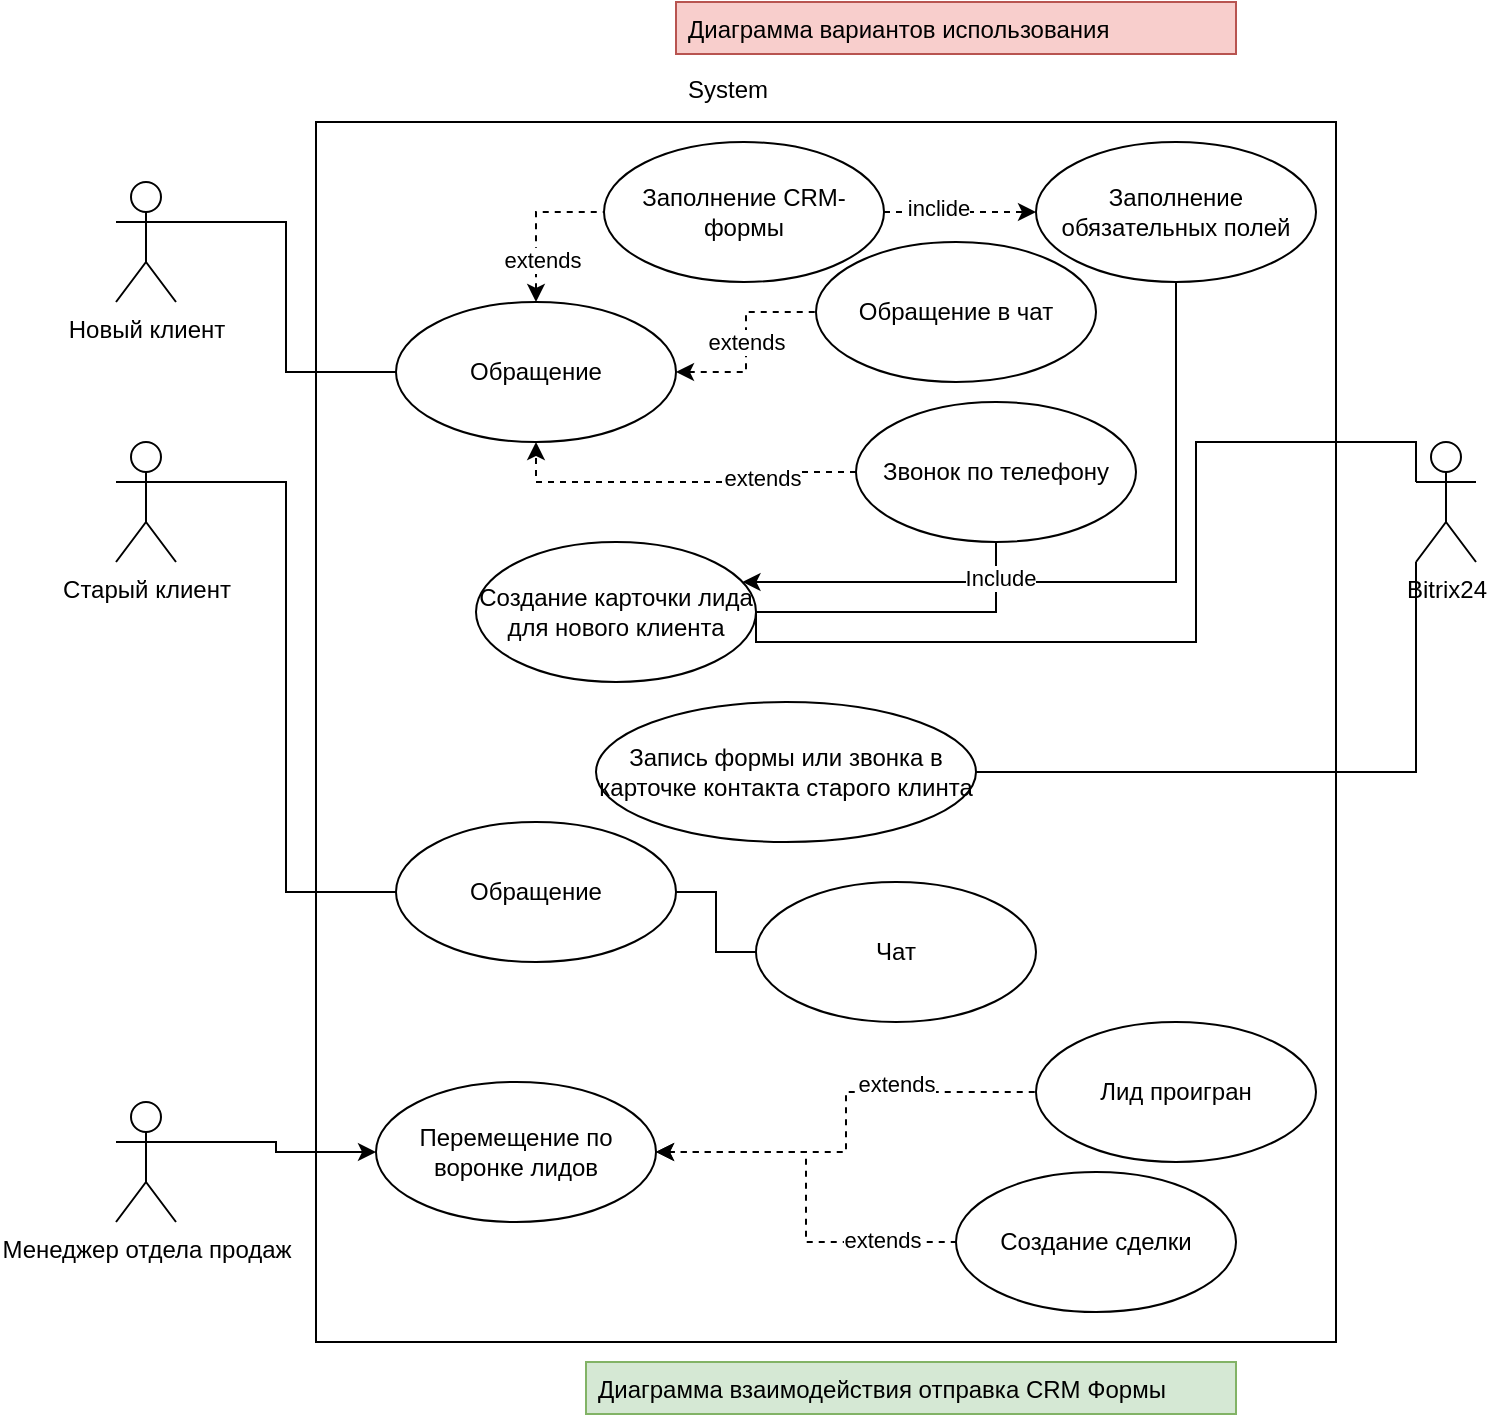 <mxfile version="20.2.7" type="github">
  <diagram id="XsnP9Gn-Je08Z1eBndXY" name="Страница 1">
    <mxGraphModel dx="946" dy="576" grid="1" gridSize="10" guides="1" tooltips="1" connect="1" arrows="1" fold="1" page="1" pageScale="1" pageWidth="827" pageHeight="1169" math="0" shadow="0">
      <root>
        <mxCell id="0" />
        <mxCell id="1" parent="0" />
        <mxCell id="HoDFq3KGy2173wUJEBys-3" value="" style="html=1;" parent="1" vertex="1">
          <mxGeometry x="200" y="60" width="510" height="610" as="geometry" />
        </mxCell>
        <mxCell id="HoDFq3KGy2173wUJEBys-5" style="edgeStyle=orthogonalEdgeStyle;rounded=0;orthogonalLoop=1;jettySize=auto;html=1;exitX=1;exitY=0.333;exitDx=0;exitDy=0;exitPerimeter=0;endArrow=none;endFill=0;entryX=0;entryY=0.5;entryDx=0;entryDy=0;" parent="1" source="HoDFq3KGy2173wUJEBys-1" target="HoDFq3KGy2173wUJEBys-4" edge="1">
          <mxGeometry relative="1" as="geometry">
            <mxPoint x="260" y="190" as="targetPoint" />
          </mxGeometry>
        </mxCell>
        <mxCell id="HoDFq3KGy2173wUJEBys-1" value="Новый клиент" style="shape=umlActor;verticalLabelPosition=bottom;verticalAlign=top;html=1;" parent="1" vertex="1">
          <mxGeometry x="100" y="90" width="30" height="60" as="geometry" />
        </mxCell>
        <mxCell id="HoDFq3KGy2173wUJEBys-8" value="" style="edgeStyle=orthogonalEdgeStyle;rounded=0;orthogonalLoop=1;jettySize=auto;html=1;endArrow=none;endFill=0;dashed=1;startArrow=classic;startFill=1;entryX=0;entryY=0.5;entryDx=0;entryDy=0;" parent="1" source="HoDFq3KGy2173wUJEBys-4" target="HoDFq3KGy2173wUJEBys-7" edge="1">
          <mxGeometry relative="1" as="geometry" />
        </mxCell>
        <mxCell id="HoDFq3KGy2173wUJEBys-31" value="extends" style="edgeLabel;html=1;align=center;verticalAlign=middle;resizable=0;points=[];" parent="HoDFq3KGy2173wUJEBys-8" vertex="1" connectable="0">
          <mxGeometry x="-0.436" y="-3" relative="1" as="geometry">
            <mxPoint y="1" as="offset" />
          </mxGeometry>
        </mxCell>
        <mxCell id="HoDFq3KGy2173wUJEBys-39" value="extends" style="edgeStyle=orthogonalEdgeStyle;rounded=0;orthogonalLoop=1;jettySize=auto;html=1;startArrow=classic;startFill=1;endArrow=none;endFill=0;dashed=1;" parent="1" source="HoDFq3KGy2173wUJEBys-4" target="HoDFq3KGy2173wUJEBys-38" edge="1">
          <mxGeometry relative="1" as="geometry" />
        </mxCell>
        <mxCell id="HoDFq3KGy2173wUJEBys-4" value="Обращение" style="ellipse;whiteSpace=wrap;html=1;" parent="1" vertex="1">
          <mxGeometry x="240" y="150" width="140" height="70" as="geometry" />
        </mxCell>
        <mxCell id="HoDFq3KGy2173wUJEBys-6" value="System" style="text;strokeColor=none;fillColor=none;align=left;verticalAlign=top;spacingLeft=4;spacingRight=4;overflow=hidden;rotatable=0;points=[[0,0.5],[1,0.5]];portConstraint=eastwest;" parent="1" vertex="1">
          <mxGeometry x="380" y="30" width="100" height="26" as="geometry" />
        </mxCell>
        <mxCell id="HoDFq3KGy2173wUJEBys-34" value="" style="edgeStyle=orthogonalEdgeStyle;rounded=0;orthogonalLoop=1;jettySize=auto;html=1;startArrow=none;startFill=0;endArrow=classic;endFill=1;dashed=1;" parent="1" source="HoDFq3KGy2173wUJEBys-7" target="HoDFq3KGy2173wUJEBys-33" edge="1">
          <mxGeometry relative="1" as="geometry" />
        </mxCell>
        <mxCell id="HoDFq3KGy2173wUJEBys-35" value="inclide" style="edgeLabel;html=1;align=center;verticalAlign=middle;resizable=0;points=[];" parent="HoDFq3KGy2173wUJEBys-34" vertex="1" connectable="0">
          <mxGeometry x="-0.286" y="3" relative="1" as="geometry">
            <mxPoint y="1" as="offset" />
          </mxGeometry>
        </mxCell>
        <mxCell id="HoDFq3KGy2173wUJEBys-7" value="Заполнение CRM-формы" style="ellipse;whiteSpace=wrap;html=1;" parent="1" vertex="1">
          <mxGeometry x="344" y="70" width="140" height="70" as="geometry" />
        </mxCell>
        <mxCell id="HoDFq3KGy2173wUJEBys-10" style="edgeStyle=orthogonalEdgeStyle;rounded=0;orthogonalLoop=1;jettySize=auto;html=1;endArrow=classic;endFill=1;entryX=0.5;entryY=1;entryDx=0;entryDy=0;dashed=1;startArrow=none;startFill=0;" parent="1" source="HoDFq3KGy2173wUJEBys-9" target="HoDFq3KGy2173wUJEBys-4" edge="1">
          <mxGeometry relative="1" as="geometry" />
        </mxCell>
        <mxCell id="HoDFq3KGy2173wUJEBys-32" value="extends" style="edgeLabel;html=1;align=center;verticalAlign=middle;resizable=0;points=[];" parent="HoDFq3KGy2173wUJEBys-10" vertex="1" connectable="0">
          <mxGeometry x="-0.432" y="-2" relative="1" as="geometry">
            <mxPoint as="offset" />
          </mxGeometry>
        </mxCell>
        <mxCell id="HoDFq3KGy2173wUJEBys-30" style="edgeStyle=orthogonalEdgeStyle;rounded=0;orthogonalLoop=1;jettySize=auto;html=1;exitX=0.5;exitY=1;exitDx=0;exitDy=0;startArrow=none;startFill=0;endArrow=none;endFill=0;" parent="1" source="HoDFq3KGy2173wUJEBys-9" target="HoDFq3KGy2173wUJEBys-11" edge="1">
          <mxGeometry relative="1" as="geometry" />
        </mxCell>
        <mxCell id="HoDFq3KGy2173wUJEBys-9" value="Звонок по телефону" style="ellipse;whiteSpace=wrap;html=1;" parent="1" vertex="1">
          <mxGeometry x="470" y="200" width="140" height="70" as="geometry" />
        </mxCell>
        <mxCell id="HoDFq3KGy2173wUJEBys-11" value="Создание карточки лида для нового клиента" style="ellipse;whiteSpace=wrap;html=1;" parent="1" vertex="1">
          <mxGeometry x="280" y="270" width="140" height="70" as="geometry" />
        </mxCell>
        <mxCell id="HoDFq3KGy2173wUJEBys-25" style="edgeStyle=orthogonalEdgeStyle;rounded=0;orthogonalLoop=1;jettySize=auto;html=1;exitX=0;exitY=0.333;exitDx=0;exitDy=0;exitPerimeter=0;entryX=1;entryY=0.5;entryDx=0;entryDy=0;startArrow=none;startFill=0;endArrow=none;endFill=0;" parent="1" source="HoDFq3KGy2173wUJEBys-14" target="HoDFq3KGy2173wUJEBys-11" edge="1">
          <mxGeometry relative="1" as="geometry">
            <Array as="points">
              <mxPoint x="750" y="220" />
              <mxPoint x="640" y="220" />
              <mxPoint x="640" y="320" />
              <mxPoint x="420" y="320" />
            </Array>
          </mxGeometry>
        </mxCell>
        <mxCell id="HoDFq3KGy2173wUJEBys-27" style="edgeStyle=orthogonalEdgeStyle;rounded=0;orthogonalLoop=1;jettySize=auto;html=1;exitX=0;exitY=1;exitDx=0;exitDy=0;exitPerimeter=0;entryX=1;entryY=0.5;entryDx=0;entryDy=0;startArrow=none;startFill=0;endArrow=none;endFill=0;" parent="1" source="HoDFq3KGy2173wUJEBys-14" target="HoDFq3KGy2173wUJEBys-26" edge="1">
          <mxGeometry relative="1" as="geometry" />
        </mxCell>
        <mxCell id="HoDFq3KGy2173wUJEBys-14" value="Bitrix24" style="shape=umlActor;verticalLabelPosition=bottom;verticalAlign=top;html=1;" parent="1" vertex="1">
          <mxGeometry x="750" y="220" width="30" height="60" as="geometry" />
        </mxCell>
        <mxCell id="HoDFq3KGy2173wUJEBys-24" style="edgeStyle=orthogonalEdgeStyle;rounded=0;orthogonalLoop=1;jettySize=auto;html=1;exitX=1;exitY=0.333;exitDx=0;exitDy=0;exitPerimeter=0;entryX=0;entryY=0.5;entryDx=0;entryDy=0;startArrow=none;startFill=0;endArrow=none;endFill=0;" parent="1" source="HoDFq3KGy2173wUJEBys-20" target="HoDFq3KGy2173wUJEBys-23" edge="1">
          <mxGeometry relative="1" as="geometry" />
        </mxCell>
        <mxCell id="HoDFq3KGy2173wUJEBys-20" value="Старый клиент" style="shape=umlActor;verticalLabelPosition=bottom;verticalAlign=top;html=1;" parent="1" vertex="1">
          <mxGeometry x="100" y="220" width="30" height="60" as="geometry" />
        </mxCell>
        <mxCell id="HoDFq3KGy2173wUJEBys-29" value="" style="edgeStyle=orthogonalEdgeStyle;rounded=0;orthogonalLoop=1;jettySize=auto;html=1;startArrow=none;startFill=0;endArrow=none;endFill=0;" parent="1" source="HoDFq3KGy2173wUJEBys-23" target="HoDFq3KGy2173wUJEBys-28" edge="1">
          <mxGeometry relative="1" as="geometry" />
        </mxCell>
        <mxCell id="HoDFq3KGy2173wUJEBys-23" value="Обращение" style="ellipse;whiteSpace=wrap;html=1;" parent="1" vertex="1">
          <mxGeometry x="240" y="410" width="140" height="70" as="geometry" />
        </mxCell>
        <mxCell id="HoDFq3KGy2173wUJEBys-26" value="Запись формы или звонка в карточке контакта старого клинта" style="ellipse;whiteSpace=wrap;html=1;" parent="1" vertex="1">
          <mxGeometry x="340" y="350" width="190" height="70" as="geometry" />
        </mxCell>
        <mxCell id="HoDFq3KGy2173wUJEBys-28" value="Чат" style="ellipse;whiteSpace=wrap;html=1;" parent="1" vertex="1">
          <mxGeometry x="420" y="440" width="140" height="70" as="geometry" />
        </mxCell>
        <mxCell id="HoDFq3KGy2173wUJEBys-36" style="edgeStyle=orthogonalEdgeStyle;rounded=0;orthogonalLoop=1;jettySize=auto;html=1;exitX=0.5;exitY=1;exitDx=0;exitDy=0;startArrow=none;startFill=0;endArrow=classic;endFill=1;" parent="1" source="HoDFq3KGy2173wUJEBys-33" target="HoDFq3KGy2173wUJEBys-11" edge="1">
          <mxGeometry relative="1" as="geometry">
            <Array as="points">
              <mxPoint x="630" y="290" />
            </Array>
          </mxGeometry>
        </mxCell>
        <mxCell id="HoDFq3KGy2173wUJEBys-37" value="Include" style="edgeLabel;html=1;align=center;verticalAlign=middle;resizable=0;points=[];" parent="HoDFq3KGy2173wUJEBys-36" vertex="1" connectable="0">
          <mxGeometry x="0.298" y="-2" relative="1" as="geometry">
            <mxPoint as="offset" />
          </mxGeometry>
        </mxCell>
        <mxCell id="HoDFq3KGy2173wUJEBys-33" value="Заполнение обязательных полей" style="ellipse;whiteSpace=wrap;html=1;" parent="1" vertex="1">
          <mxGeometry x="560" y="70" width="140" height="70" as="geometry" />
        </mxCell>
        <mxCell id="HoDFq3KGy2173wUJEBys-38" value="Обращение в чат" style="ellipse;whiteSpace=wrap;html=1;" parent="1" vertex="1">
          <mxGeometry x="450" y="120" width="140" height="70" as="geometry" />
        </mxCell>
        <mxCell id="HoDFq3KGy2173wUJEBys-43" style="edgeStyle=orthogonalEdgeStyle;rounded=0;orthogonalLoop=1;jettySize=auto;html=1;exitX=1;exitY=0.333;exitDx=0;exitDy=0;exitPerimeter=0;startArrow=none;startFill=0;endArrow=classic;endFill=1;" parent="1" source="HoDFq3KGy2173wUJEBys-40" target="HoDFq3KGy2173wUJEBys-42" edge="1">
          <mxGeometry relative="1" as="geometry" />
        </mxCell>
        <mxCell id="HoDFq3KGy2173wUJEBys-40" value="Менеджер отдела продаж" style="shape=umlActor;verticalLabelPosition=bottom;verticalAlign=top;html=1;" parent="1" vertex="1">
          <mxGeometry x="100" y="550" width="30" height="60" as="geometry" />
        </mxCell>
        <mxCell id="HoDFq3KGy2173wUJEBys-45" value="" style="edgeStyle=orthogonalEdgeStyle;rounded=0;orthogonalLoop=1;jettySize=auto;html=1;startArrow=classic;startFill=1;endArrow=none;endFill=0;dashed=1;" parent="1" source="HoDFq3KGy2173wUJEBys-42" target="HoDFq3KGy2173wUJEBys-44" edge="1">
          <mxGeometry relative="1" as="geometry" />
        </mxCell>
        <mxCell id="HoDFq3KGy2173wUJEBys-48" value="extends" style="edgeLabel;html=1;align=center;verticalAlign=middle;resizable=0;points=[];" parent="HoDFq3KGy2173wUJEBys-45" vertex="1" connectable="0">
          <mxGeometry x="0.364" y="4" relative="1" as="geometry">
            <mxPoint as="offset" />
          </mxGeometry>
        </mxCell>
        <mxCell id="HoDFq3KGy2173wUJEBys-42" value="Перемещение по воронке лидов" style="ellipse;whiteSpace=wrap;html=1;" parent="1" vertex="1">
          <mxGeometry x="230" y="540" width="140" height="70" as="geometry" />
        </mxCell>
        <mxCell id="HoDFq3KGy2173wUJEBys-44" value="Лид проигран" style="ellipse;whiteSpace=wrap;html=1;" parent="1" vertex="1">
          <mxGeometry x="560" y="510" width="140" height="70" as="geometry" />
        </mxCell>
        <mxCell id="HoDFq3KGy2173wUJEBys-46" value="Создание сделки" style="ellipse;whiteSpace=wrap;html=1;" parent="1" vertex="1">
          <mxGeometry x="520" y="585" width="140" height="70" as="geometry" />
        </mxCell>
        <mxCell id="HoDFq3KGy2173wUJEBys-47" value="" style="edgeStyle=orthogonalEdgeStyle;rounded=0;orthogonalLoop=1;jettySize=auto;html=1;startArrow=classic;startFill=1;endArrow=none;endFill=0;dashed=1;entryX=0;entryY=0.5;entryDx=0;entryDy=0;" parent="1" source="HoDFq3KGy2173wUJEBys-42" target="HoDFq3KGy2173wUJEBys-46" edge="1">
          <mxGeometry relative="1" as="geometry">
            <mxPoint x="380" y="585" as="sourcePoint" />
            <mxPoint x="440" y="560" as="targetPoint" />
          </mxGeometry>
        </mxCell>
        <mxCell id="HoDFq3KGy2173wUJEBys-49" value="extends" style="edgeLabel;html=1;align=center;verticalAlign=middle;resizable=0;points=[];" parent="HoDFq3KGy2173wUJEBys-47" vertex="1" connectable="0">
          <mxGeometry x="0.621" y="1" relative="1" as="geometry">
            <mxPoint as="offset" />
          </mxGeometry>
        </mxCell>
        <mxCell id="f1ICiX7RHzptKYZJ7hzD-1" value="Диаграмма вариантов использования" style="text;strokeColor=#b85450;fillColor=#f8cecc;align=left;verticalAlign=top;spacingLeft=4;spacingRight=4;overflow=hidden;rotatable=0;points=[[0,0.5],[1,0.5]];portConstraint=eastwest;" vertex="1" parent="1">
          <mxGeometry x="380" width="280" height="26" as="geometry" />
        </mxCell>
        <mxCell id="f1ICiX7RHzptKYZJ7hzD-2" value="Диаграмма взаимодействия отправка CRM Формы" style="text;strokeColor=#82b366;fillColor=#d5e8d4;align=left;verticalAlign=top;spacingLeft=4;spacingRight=4;overflow=hidden;rotatable=0;points=[[0,0.5],[1,0.5]];portConstraint=eastwest;" vertex="1" parent="1">
          <mxGeometry x="335" y="680" width="325" height="26" as="geometry" />
        </mxCell>
      </root>
    </mxGraphModel>
  </diagram>
</mxfile>
